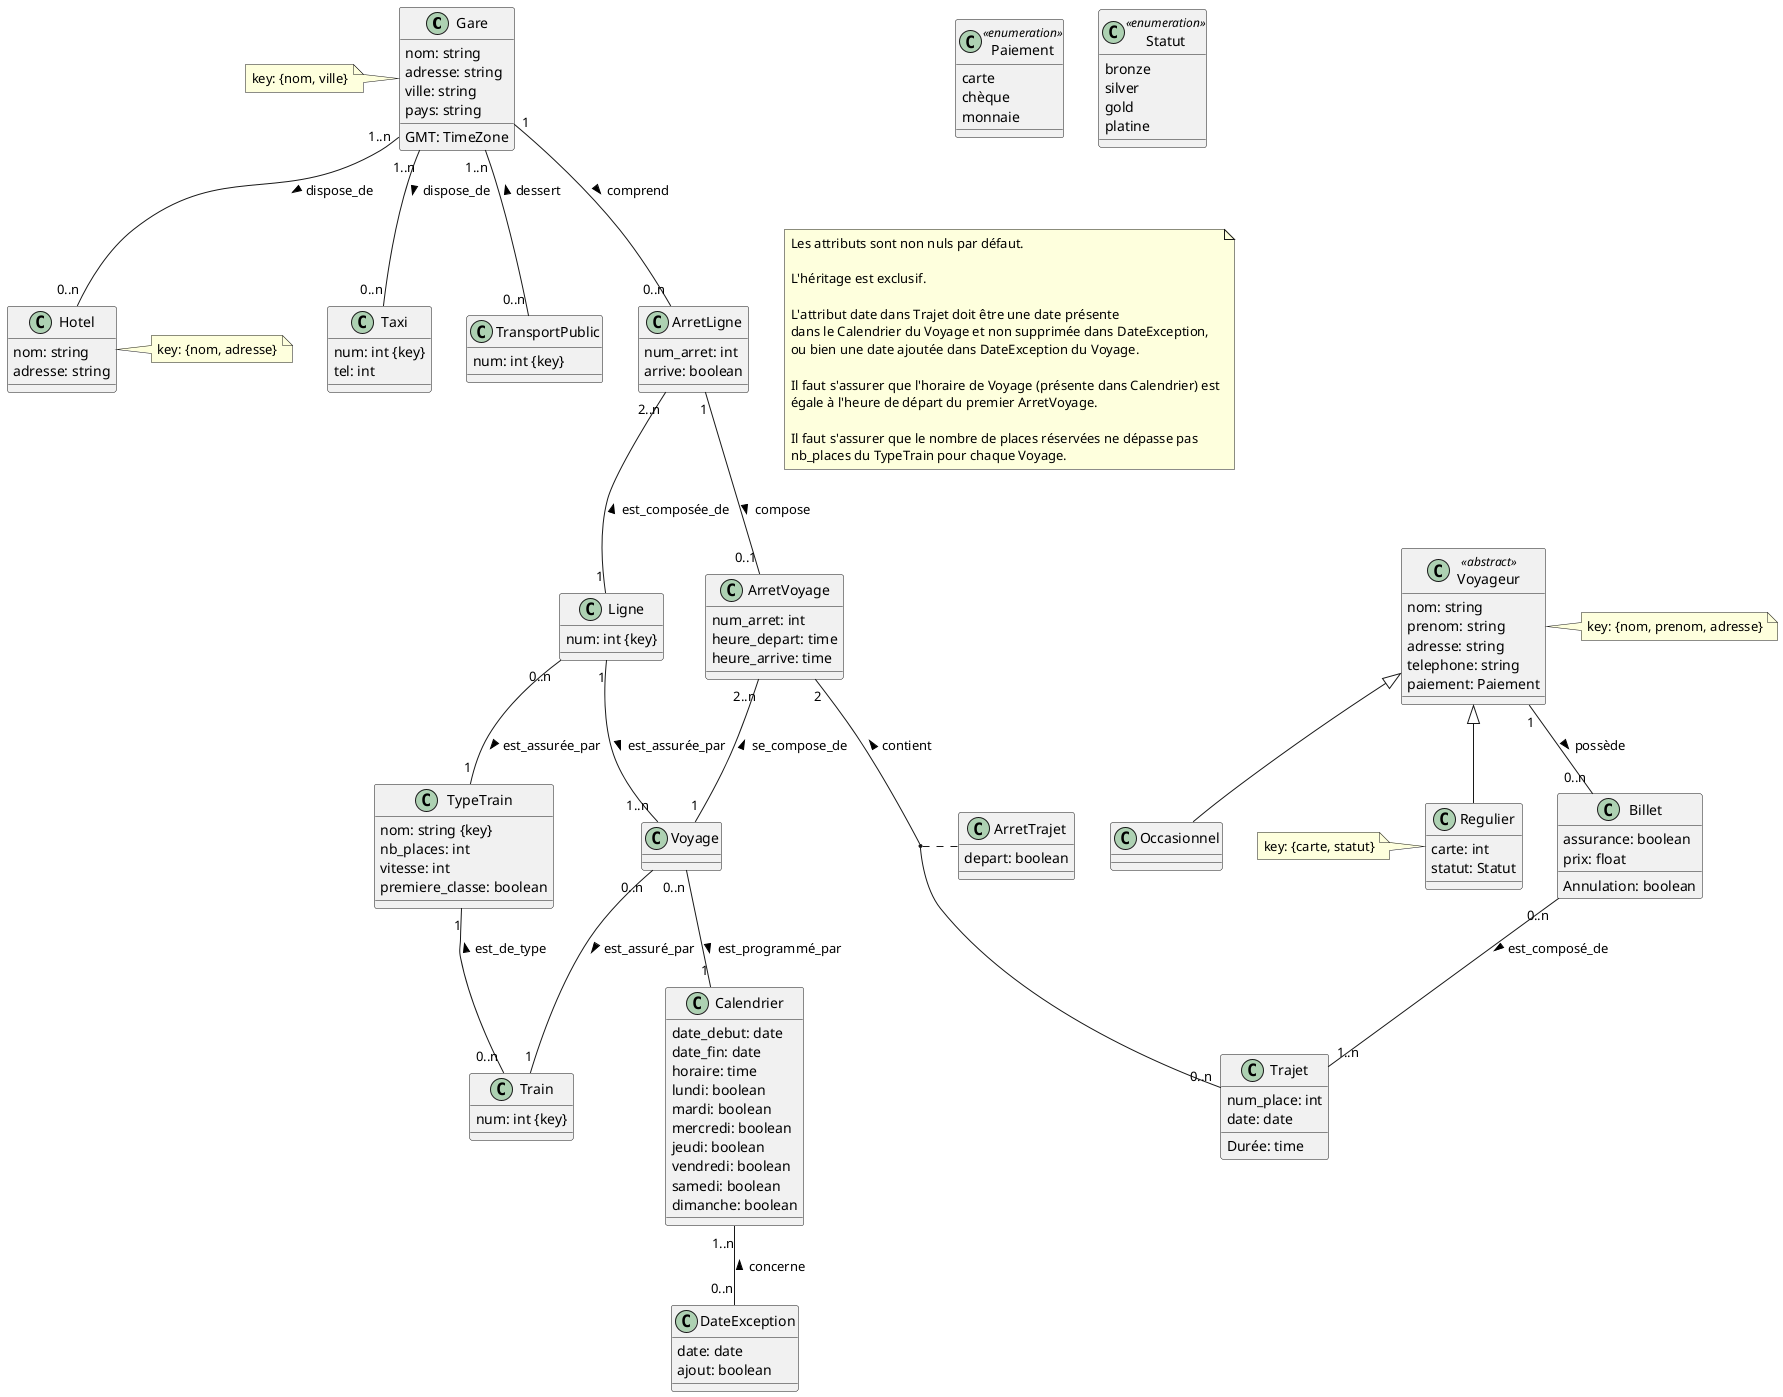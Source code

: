@startuml

class Gare {
  nom: string
  adresse: string
  ville: string
  pays: string
  __
  GMT: TimeZone
}

class Gare
note left: key: {nom, ville}

class Hotel {
  nom: string
  adresse: string
}

class Hotel
note right: key: {nom, adresse}

class Taxi {
  num: int {key}
  tel: int
}

class TransportPublic {
  num: int {key}
}

class Train {
  num: int {key}
}

class TypeTrain {
  nom: string {key}
  nb_places: int
  vitesse: int
  premiere_classe: boolean
}

class ArretLigne {
  num_arret: int
  arrive: boolean
}

class ArretVoyage {
  num_arret: int
  heure_depart: time
  heure_arrive: time
}

class ArretTrajet {
  depart: boolean
}

class Ligne {
  num: int {key}
}

class Voyage {
}

class Calendrier {
  date_debut: date
  date_fin: date
  horaire: time
  lundi: boolean
  mardi: boolean
  mercredi: boolean
  jeudi: boolean
  vendredi: boolean
  samedi: boolean
  dimanche: boolean
}

class DateException {
  date: date
  ajout: boolean
}

class Voyageur <<abstract>> {
  nom: string
  prenom: string
  adresse: string
  telephone: string
  paiement: Paiement
}

class Voyageur
note right: key: {nom, prenom, adresse}

class Occasionnel {
}

class Regulier {
  carte: int
  statut: Statut
}

class Regulier
note left: key: {carte, statut}

class Billet {
  assurance: boolean
  prix: float
  __
  Annulation: boolean
}

class Trajet {
  num_place: int
  date: date
  __
  Durée: time
}

class Paiement << enumeration >> {
  carte
  chèque
  monnaie
}

class Statut << enumeration >> {
  bronze
  silver
  gold
  platine
}


Voyageur <|-- Occasionnel
Voyageur <|-- Regulier

Gare "1..n" -- "0..n" Hotel: dispose_de >
Gare "1..n" -- "0..n" Taxi: dispose_de >
Gare "1..n" -- "0..n" TransportPublic: dessert <

Gare "1" -- "0..n" ArretLigne: comprend >
ArretLigne "2..n" -- "1" Ligne: est_composée_de <
ArretLigne "1" -- "0..1" ArretVoyage: compose >
ArretVoyage "2..n" -- "1" Voyage: se_compose_de <
ArretVoyage "2" -- "0..n" Trajet: contient <
(ArretVoyage, Trajet) .. ArretTrajet
Ligne "1" -- "1..n" Voyage: est_assurée_par >

Ligne "0..n" -- "1" TypeTrain: est_assurée_par >
TypeTrain "1" -- "0..n" Train: est_de_type <
Voyage "0..n" -- "1" Train: est_assuré_par >
Voyage "0..n" -- "1" Calendrier: est_programmé_par >
Calendrier "1..n" -- "0..n" DateException: concerne <


Billet "0..n" -- "1..n" Trajet: est_composé_de >
Voyageur "1" -- "0..n" Billet: possède >

note "Les attributs sont non nuls par défaut.\n\nL'héritage est exclusif.\n\nL'attribut date dans Trajet doit être une date présente\ndans le Calendrier du Voyage et non supprimée dans DateException,\nou bien une date ajoutée dans DateException du Voyage.\n\nIl faut s'assurer que l'horaire de Voyage (présente dans Calendrier) est\négale à l'heure de départ du premier ArretVoyage.\n\nIl faut s'assurer que le nombre de places réservées ne dépasse pas\nnb_places du TypeTrain pour chaque Voyage." as N1

@enduml
